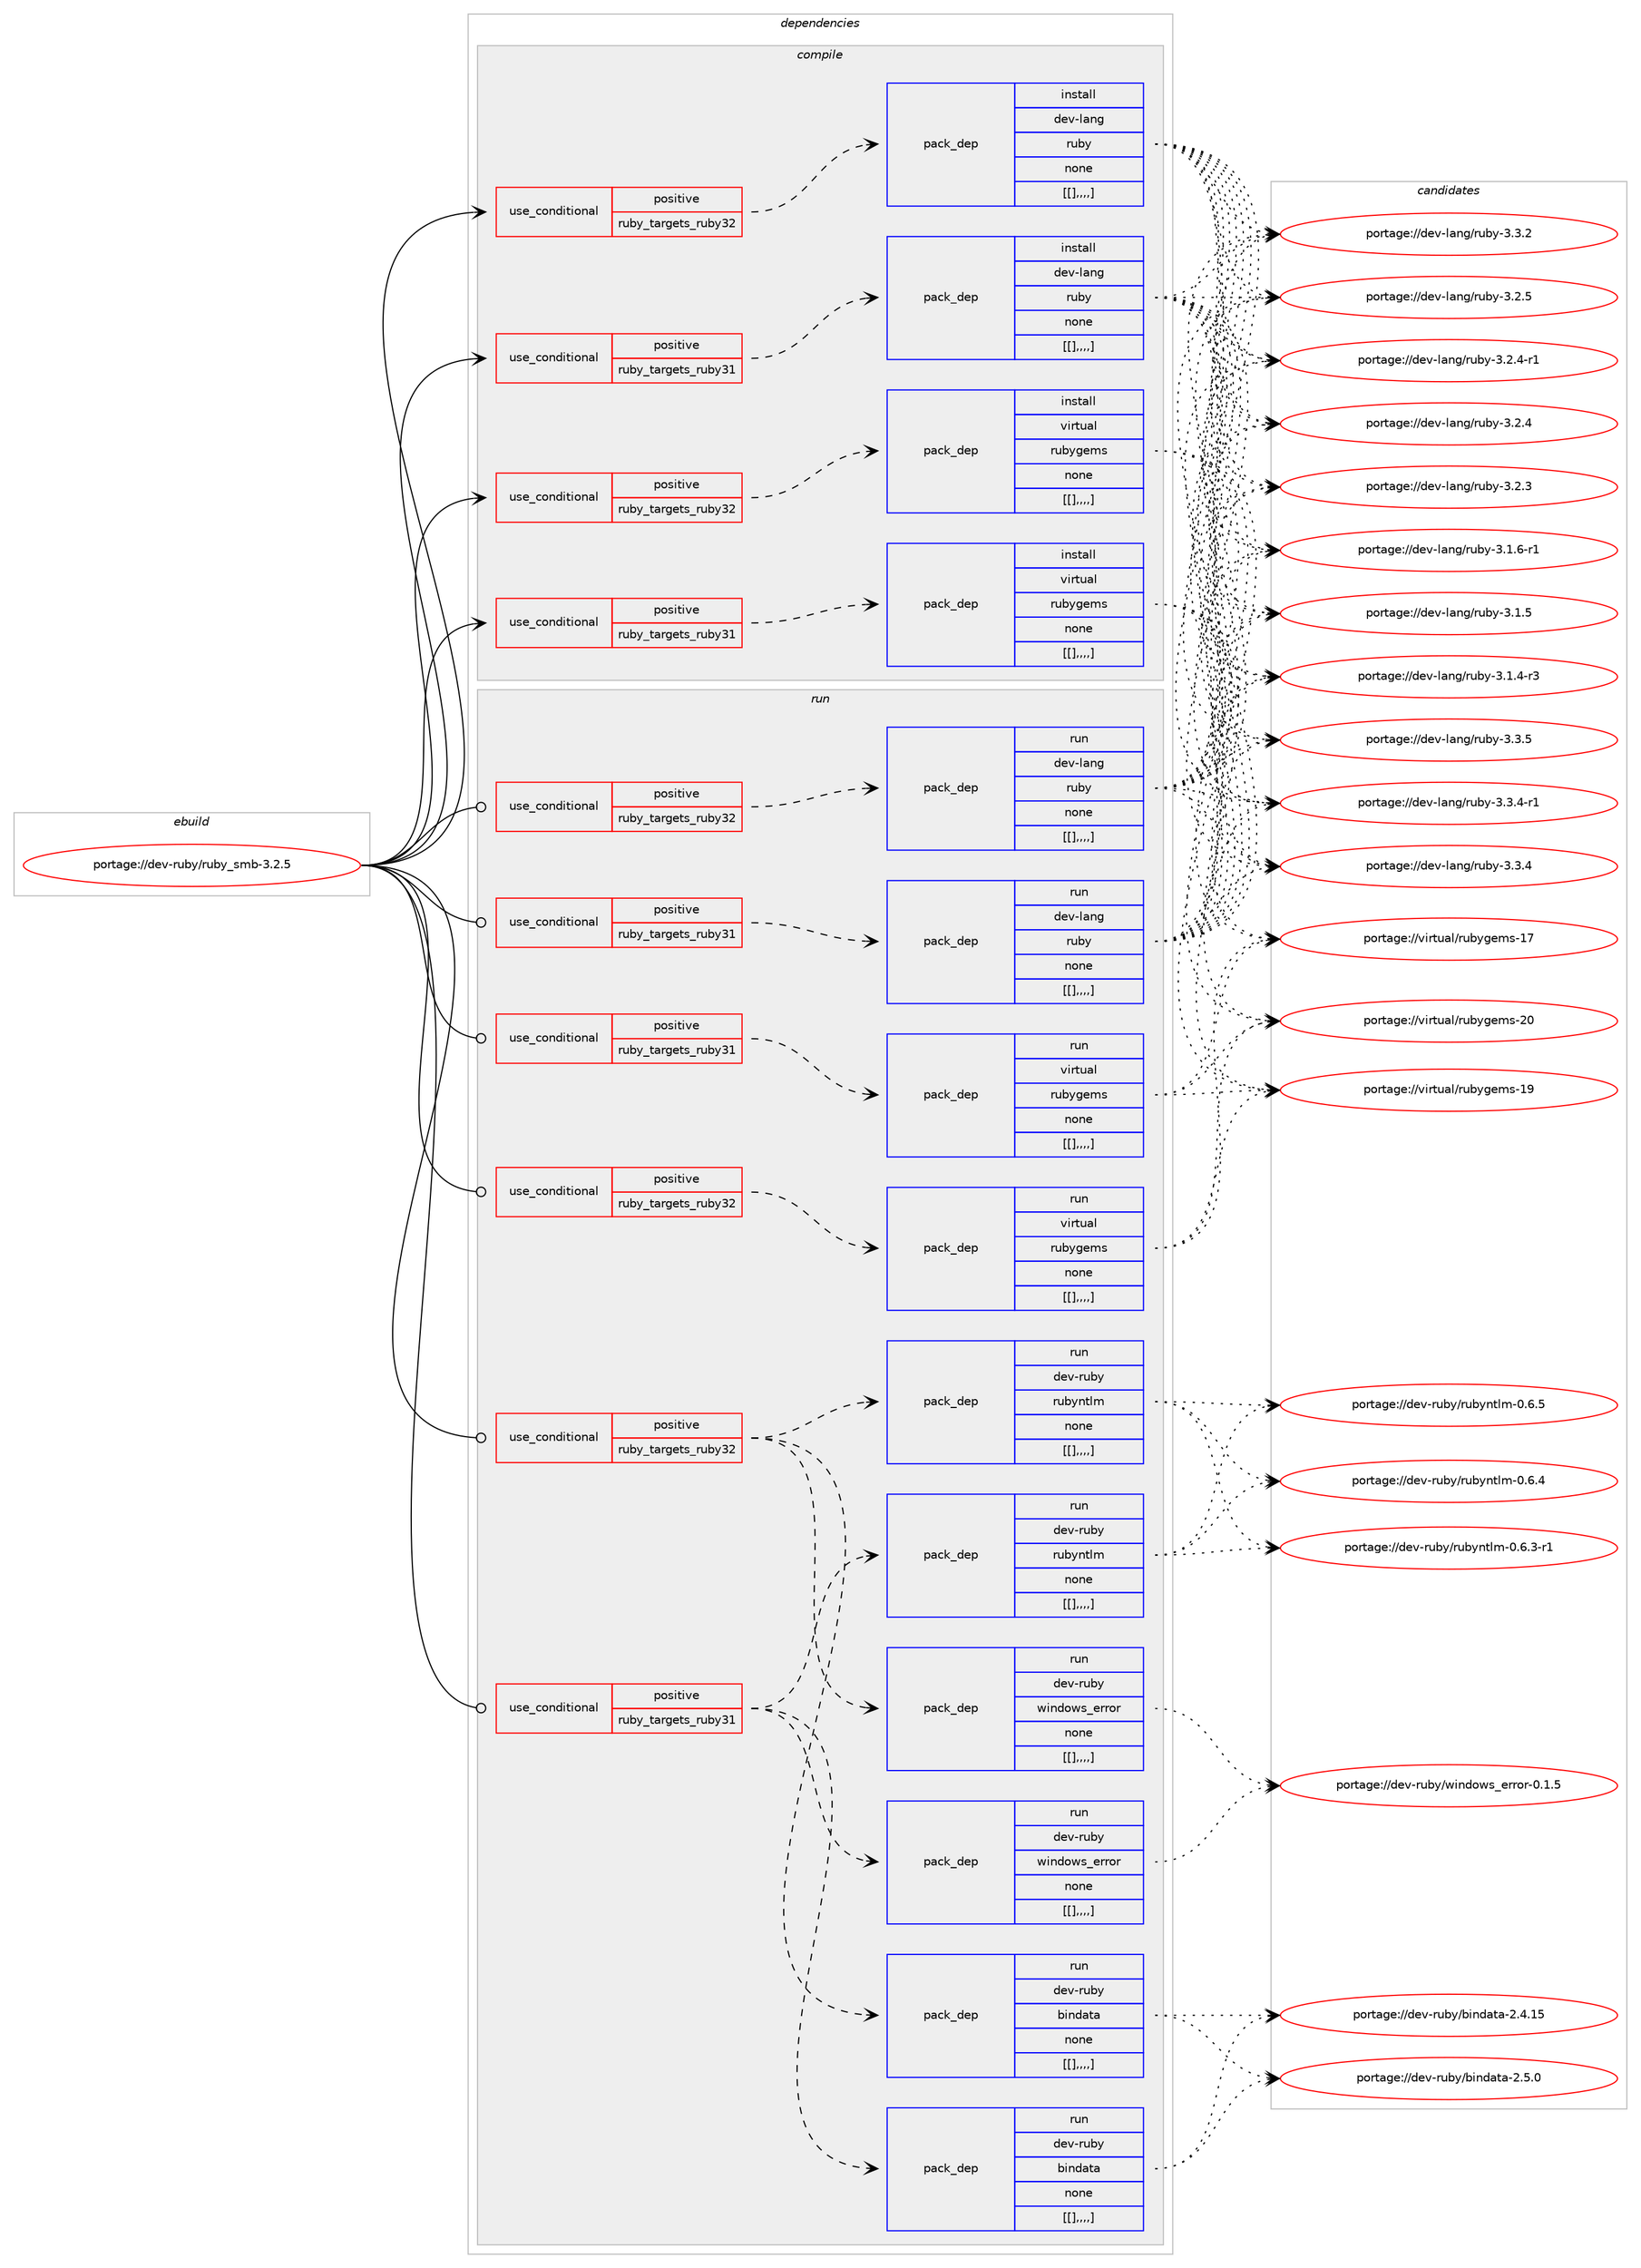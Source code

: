 digraph prolog {

# *************
# Graph options
# *************

newrank=true;
concentrate=true;
compound=true;
graph [rankdir=LR,fontname=Helvetica,fontsize=10,ranksep=1.5];#, ranksep=2.5, nodesep=0.2];
edge  [arrowhead=vee];
node  [fontname=Helvetica,fontsize=10];

# **********
# The ebuild
# **********

subgraph cluster_leftcol {
color=gray;
label=<<i>ebuild</i>>;
id [label="portage://dev-ruby/ruby_smb-3.2.5", color=red, width=4, href="../dev-ruby/ruby_smb-3.2.5.svg"];
}

# ****************
# The dependencies
# ****************

subgraph cluster_midcol {
color=gray;
label=<<i>dependencies</i>>;
subgraph cluster_compile {
fillcolor="#eeeeee";
style=filled;
label=<<i>compile</i>>;
subgraph cond57463 {
dependency205089 [label=<<TABLE BORDER="0" CELLBORDER="1" CELLSPACING="0" CELLPADDING="4"><TR><TD ROWSPAN="3" CELLPADDING="10">use_conditional</TD></TR><TR><TD>positive</TD></TR><TR><TD>ruby_targets_ruby31</TD></TR></TABLE>>, shape=none, color=red];
subgraph pack146249 {
dependency205090 [label=<<TABLE BORDER="0" CELLBORDER="1" CELLSPACING="0" CELLPADDING="4" WIDTH="220"><TR><TD ROWSPAN="6" CELLPADDING="30">pack_dep</TD></TR><TR><TD WIDTH="110">install</TD></TR><TR><TD>dev-lang</TD></TR><TR><TD>ruby</TD></TR><TR><TD>none</TD></TR><TR><TD>[[],,,,]</TD></TR></TABLE>>, shape=none, color=blue];
}
dependency205089:e -> dependency205090:w [weight=20,style="dashed",arrowhead="vee"];
}
id:e -> dependency205089:w [weight=20,style="solid",arrowhead="vee"];
subgraph cond57464 {
dependency205091 [label=<<TABLE BORDER="0" CELLBORDER="1" CELLSPACING="0" CELLPADDING="4"><TR><TD ROWSPAN="3" CELLPADDING="10">use_conditional</TD></TR><TR><TD>positive</TD></TR><TR><TD>ruby_targets_ruby31</TD></TR></TABLE>>, shape=none, color=red];
subgraph pack146250 {
dependency205092 [label=<<TABLE BORDER="0" CELLBORDER="1" CELLSPACING="0" CELLPADDING="4" WIDTH="220"><TR><TD ROWSPAN="6" CELLPADDING="30">pack_dep</TD></TR><TR><TD WIDTH="110">install</TD></TR><TR><TD>virtual</TD></TR><TR><TD>rubygems</TD></TR><TR><TD>none</TD></TR><TR><TD>[[],,,,]</TD></TR></TABLE>>, shape=none, color=blue];
}
dependency205091:e -> dependency205092:w [weight=20,style="dashed",arrowhead="vee"];
}
id:e -> dependency205091:w [weight=20,style="solid",arrowhead="vee"];
subgraph cond57465 {
dependency205093 [label=<<TABLE BORDER="0" CELLBORDER="1" CELLSPACING="0" CELLPADDING="4"><TR><TD ROWSPAN="3" CELLPADDING="10">use_conditional</TD></TR><TR><TD>positive</TD></TR><TR><TD>ruby_targets_ruby32</TD></TR></TABLE>>, shape=none, color=red];
subgraph pack146251 {
dependency205094 [label=<<TABLE BORDER="0" CELLBORDER="1" CELLSPACING="0" CELLPADDING="4" WIDTH="220"><TR><TD ROWSPAN="6" CELLPADDING="30">pack_dep</TD></TR><TR><TD WIDTH="110">install</TD></TR><TR><TD>dev-lang</TD></TR><TR><TD>ruby</TD></TR><TR><TD>none</TD></TR><TR><TD>[[],,,,]</TD></TR></TABLE>>, shape=none, color=blue];
}
dependency205093:e -> dependency205094:w [weight=20,style="dashed",arrowhead="vee"];
}
id:e -> dependency205093:w [weight=20,style="solid",arrowhead="vee"];
subgraph cond57466 {
dependency205095 [label=<<TABLE BORDER="0" CELLBORDER="1" CELLSPACING="0" CELLPADDING="4"><TR><TD ROWSPAN="3" CELLPADDING="10">use_conditional</TD></TR><TR><TD>positive</TD></TR><TR><TD>ruby_targets_ruby32</TD></TR></TABLE>>, shape=none, color=red];
subgraph pack146252 {
dependency205096 [label=<<TABLE BORDER="0" CELLBORDER="1" CELLSPACING="0" CELLPADDING="4" WIDTH="220"><TR><TD ROWSPAN="6" CELLPADDING="30">pack_dep</TD></TR><TR><TD WIDTH="110">install</TD></TR><TR><TD>virtual</TD></TR><TR><TD>rubygems</TD></TR><TR><TD>none</TD></TR><TR><TD>[[],,,,]</TD></TR></TABLE>>, shape=none, color=blue];
}
dependency205095:e -> dependency205096:w [weight=20,style="dashed",arrowhead="vee"];
}
id:e -> dependency205095:w [weight=20,style="solid",arrowhead="vee"];
}
subgraph cluster_compileandrun {
fillcolor="#eeeeee";
style=filled;
label=<<i>compile and run</i>>;
}
subgraph cluster_run {
fillcolor="#eeeeee";
style=filled;
label=<<i>run</i>>;
subgraph cond57467 {
dependency205097 [label=<<TABLE BORDER="0" CELLBORDER="1" CELLSPACING="0" CELLPADDING="4"><TR><TD ROWSPAN="3" CELLPADDING="10">use_conditional</TD></TR><TR><TD>positive</TD></TR><TR><TD>ruby_targets_ruby31</TD></TR></TABLE>>, shape=none, color=red];
subgraph pack146253 {
dependency205098 [label=<<TABLE BORDER="0" CELLBORDER="1" CELLSPACING="0" CELLPADDING="4" WIDTH="220"><TR><TD ROWSPAN="6" CELLPADDING="30">pack_dep</TD></TR><TR><TD WIDTH="110">run</TD></TR><TR><TD>dev-lang</TD></TR><TR><TD>ruby</TD></TR><TR><TD>none</TD></TR><TR><TD>[[],,,,]</TD></TR></TABLE>>, shape=none, color=blue];
}
dependency205097:e -> dependency205098:w [weight=20,style="dashed",arrowhead="vee"];
}
id:e -> dependency205097:w [weight=20,style="solid",arrowhead="odot"];
subgraph cond57468 {
dependency205099 [label=<<TABLE BORDER="0" CELLBORDER="1" CELLSPACING="0" CELLPADDING="4"><TR><TD ROWSPAN="3" CELLPADDING="10">use_conditional</TD></TR><TR><TD>positive</TD></TR><TR><TD>ruby_targets_ruby31</TD></TR></TABLE>>, shape=none, color=red];
subgraph pack146254 {
dependency205100 [label=<<TABLE BORDER="0" CELLBORDER="1" CELLSPACING="0" CELLPADDING="4" WIDTH="220"><TR><TD ROWSPAN="6" CELLPADDING="30">pack_dep</TD></TR><TR><TD WIDTH="110">run</TD></TR><TR><TD>dev-ruby</TD></TR><TR><TD>bindata</TD></TR><TR><TD>none</TD></TR><TR><TD>[[],,,,]</TD></TR></TABLE>>, shape=none, color=blue];
}
dependency205099:e -> dependency205100:w [weight=20,style="dashed",arrowhead="vee"];
subgraph pack146255 {
dependency205101 [label=<<TABLE BORDER="0" CELLBORDER="1" CELLSPACING="0" CELLPADDING="4" WIDTH="220"><TR><TD ROWSPAN="6" CELLPADDING="30">pack_dep</TD></TR><TR><TD WIDTH="110">run</TD></TR><TR><TD>dev-ruby</TD></TR><TR><TD>rubyntlm</TD></TR><TR><TD>none</TD></TR><TR><TD>[[],,,,]</TD></TR></TABLE>>, shape=none, color=blue];
}
dependency205099:e -> dependency205101:w [weight=20,style="dashed",arrowhead="vee"];
subgraph pack146256 {
dependency205102 [label=<<TABLE BORDER="0" CELLBORDER="1" CELLSPACING="0" CELLPADDING="4" WIDTH="220"><TR><TD ROWSPAN="6" CELLPADDING="30">pack_dep</TD></TR><TR><TD WIDTH="110">run</TD></TR><TR><TD>dev-ruby</TD></TR><TR><TD>windows_error</TD></TR><TR><TD>none</TD></TR><TR><TD>[[],,,,]</TD></TR></TABLE>>, shape=none, color=blue];
}
dependency205099:e -> dependency205102:w [weight=20,style="dashed",arrowhead="vee"];
}
id:e -> dependency205099:w [weight=20,style="solid",arrowhead="odot"];
subgraph cond57469 {
dependency205103 [label=<<TABLE BORDER="0" CELLBORDER="1" CELLSPACING="0" CELLPADDING="4"><TR><TD ROWSPAN="3" CELLPADDING="10">use_conditional</TD></TR><TR><TD>positive</TD></TR><TR><TD>ruby_targets_ruby31</TD></TR></TABLE>>, shape=none, color=red];
subgraph pack146257 {
dependency205104 [label=<<TABLE BORDER="0" CELLBORDER="1" CELLSPACING="0" CELLPADDING="4" WIDTH="220"><TR><TD ROWSPAN="6" CELLPADDING="30">pack_dep</TD></TR><TR><TD WIDTH="110">run</TD></TR><TR><TD>virtual</TD></TR><TR><TD>rubygems</TD></TR><TR><TD>none</TD></TR><TR><TD>[[],,,,]</TD></TR></TABLE>>, shape=none, color=blue];
}
dependency205103:e -> dependency205104:w [weight=20,style="dashed",arrowhead="vee"];
}
id:e -> dependency205103:w [weight=20,style="solid",arrowhead="odot"];
subgraph cond57470 {
dependency205105 [label=<<TABLE BORDER="0" CELLBORDER="1" CELLSPACING="0" CELLPADDING="4"><TR><TD ROWSPAN="3" CELLPADDING="10">use_conditional</TD></TR><TR><TD>positive</TD></TR><TR><TD>ruby_targets_ruby32</TD></TR></TABLE>>, shape=none, color=red];
subgraph pack146258 {
dependency205106 [label=<<TABLE BORDER="0" CELLBORDER="1" CELLSPACING="0" CELLPADDING="4" WIDTH="220"><TR><TD ROWSPAN="6" CELLPADDING="30">pack_dep</TD></TR><TR><TD WIDTH="110">run</TD></TR><TR><TD>dev-lang</TD></TR><TR><TD>ruby</TD></TR><TR><TD>none</TD></TR><TR><TD>[[],,,,]</TD></TR></TABLE>>, shape=none, color=blue];
}
dependency205105:e -> dependency205106:w [weight=20,style="dashed",arrowhead="vee"];
}
id:e -> dependency205105:w [weight=20,style="solid",arrowhead="odot"];
subgraph cond57471 {
dependency205107 [label=<<TABLE BORDER="0" CELLBORDER="1" CELLSPACING="0" CELLPADDING="4"><TR><TD ROWSPAN="3" CELLPADDING="10">use_conditional</TD></TR><TR><TD>positive</TD></TR><TR><TD>ruby_targets_ruby32</TD></TR></TABLE>>, shape=none, color=red];
subgraph pack146259 {
dependency205108 [label=<<TABLE BORDER="0" CELLBORDER="1" CELLSPACING="0" CELLPADDING="4" WIDTH="220"><TR><TD ROWSPAN="6" CELLPADDING="30">pack_dep</TD></TR><TR><TD WIDTH="110">run</TD></TR><TR><TD>dev-ruby</TD></TR><TR><TD>bindata</TD></TR><TR><TD>none</TD></TR><TR><TD>[[],,,,]</TD></TR></TABLE>>, shape=none, color=blue];
}
dependency205107:e -> dependency205108:w [weight=20,style="dashed",arrowhead="vee"];
subgraph pack146260 {
dependency205109 [label=<<TABLE BORDER="0" CELLBORDER="1" CELLSPACING="0" CELLPADDING="4" WIDTH="220"><TR><TD ROWSPAN="6" CELLPADDING="30">pack_dep</TD></TR><TR><TD WIDTH="110">run</TD></TR><TR><TD>dev-ruby</TD></TR><TR><TD>rubyntlm</TD></TR><TR><TD>none</TD></TR><TR><TD>[[],,,,]</TD></TR></TABLE>>, shape=none, color=blue];
}
dependency205107:e -> dependency205109:w [weight=20,style="dashed",arrowhead="vee"];
subgraph pack146261 {
dependency205110 [label=<<TABLE BORDER="0" CELLBORDER="1" CELLSPACING="0" CELLPADDING="4" WIDTH="220"><TR><TD ROWSPAN="6" CELLPADDING="30">pack_dep</TD></TR><TR><TD WIDTH="110">run</TD></TR><TR><TD>dev-ruby</TD></TR><TR><TD>windows_error</TD></TR><TR><TD>none</TD></TR><TR><TD>[[],,,,]</TD></TR></TABLE>>, shape=none, color=blue];
}
dependency205107:e -> dependency205110:w [weight=20,style="dashed",arrowhead="vee"];
}
id:e -> dependency205107:w [weight=20,style="solid",arrowhead="odot"];
subgraph cond57472 {
dependency205111 [label=<<TABLE BORDER="0" CELLBORDER="1" CELLSPACING="0" CELLPADDING="4"><TR><TD ROWSPAN="3" CELLPADDING="10">use_conditional</TD></TR><TR><TD>positive</TD></TR><TR><TD>ruby_targets_ruby32</TD></TR></TABLE>>, shape=none, color=red];
subgraph pack146262 {
dependency205112 [label=<<TABLE BORDER="0" CELLBORDER="1" CELLSPACING="0" CELLPADDING="4" WIDTH="220"><TR><TD ROWSPAN="6" CELLPADDING="30">pack_dep</TD></TR><TR><TD WIDTH="110">run</TD></TR><TR><TD>virtual</TD></TR><TR><TD>rubygems</TD></TR><TR><TD>none</TD></TR><TR><TD>[[],,,,]</TD></TR></TABLE>>, shape=none, color=blue];
}
dependency205111:e -> dependency205112:w [weight=20,style="dashed",arrowhead="vee"];
}
id:e -> dependency205111:w [weight=20,style="solid",arrowhead="odot"];
}
}

# **************
# The candidates
# **************

subgraph cluster_choices {
rank=same;
color=gray;
label=<<i>candidates</i>>;

subgraph choice146249 {
color=black;
nodesep=1;
choice10010111845108971101034711411798121455146514653 [label="portage://dev-lang/ruby-3.3.5", color=red, width=4,href="../dev-lang/ruby-3.3.5.svg"];
choice100101118451089711010347114117981214551465146524511449 [label="portage://dev-lang/ruby-3.3.4-r1", color=red, width=4,href="../dev-lang/ruby-3.3.4-r1.svg"];
choice10010111845108971101034711411798121455146514652 [label="portage://dev-lang/ruby-3.3.4", color=red, width=4,href="../dev-lang/ruby-3.3.4.svg"];
choice10010111845108971101034711411798121455146514650 [label="portage://dev-lang/ruby-3.3.2", color=red, width=4,href="../dev-lang/ruby-3.3.2.svg"];
choice10010111845108971101034711411798121455146504653 [label="portage://dev-lang/ruby-3.2.5", color=red, width=4,href="../dev-lang/ruby-3.2.5.svg"];
choice100101118451089711010347114117981214551465046524511449 [label="portage://dev-lang/ruby-3.2.4-r1", color=red, width=4,href="../dev-lang/ruby-3.2.4-r1.svg"];
choice10010111845108971101034711411798121455146504652 [label="portage://dev-lang/ruby-3.2.4", color=red, width=4,href="../dev-lang/ruby-3.2.4.svg"];
choice10010111845108971101034711411798121455146504651 [label="portage://dev-lang/ruby-3.2.3", color=red, width=4,href="../dev-lang/ruby-3.2.3.svg"];
choice100101118451089711010347114117981214551464946544511449 [label="portage://dev-lang/ruby-3.1.6-r1", color=red, width=4,href="../dev-lang/ruby-3.1.6-r1.svg"];
choice10010111845108971101034711411798121455146494653 [label="portage://dev-lang/ruby-3.1.5", color=red, width=4,href="../dev-lang/ruby-3.1.5.svg"];
choice100101118451089711010347114117981214551464946524511451 [label="portage://dev-lang/ruby-3.1.4-r3", color=red, width=4,href="../dev-lang/ruby-3.1.4-r3.svg"];
dependency205090:e -> choice10010111845108971101034711411798121455146514653:w [style=dotted,weight="100"];
dependency205090:e -> choice100101118451089711010347114117981214551465146524511449:w [style=dotted,weight="100"];
dependency205090:e -> choice10010111845108971101034711411798121455146514652:w [style=dotted,weight="100"];
dependency205090:e -> choice10010111845108971101034711411798121455146514650:w [style=dotted,weight="100"];
dependency205090:e -> choice10010111845108971101034711411798121455146504653:w [style=dotted,weight="100"];
dependency205090:e -> choice100101118451089711010347114117981214551465046524511449:w [style=dotted,weight="100"];
dependency205090:e -> choice10010111845108971101034711411798121455146504652:w [style=dotted,weight="100"];
dependency205090:e -> choice10010111845108971101034711411798121455146504651:w [style=dotted,weight="100"];
dependency205090:e -> choice100101118451089711010347114117981214551464946544511449:w [style=dotted,weight="100"];
dependency205090:e -> choice10010111845108971101034711411798121455146494653:w [style=dotted,weight="100"];
dependency205090:e -> choice100101118451089711010347114117981214551464946524511451:w [style=dotted,weight="100"];
}
subgraph choice146250 {
color=black;
nodesep=1;
choice118105114116117971084711411798121103101109115455048 [label="portage://virtual/rubygems-20", color=red, width=4,href="../virtual/rubygems-20.svg"];
choice118105114116117971084711411798121103101109115454957 [label="portage://virtual/rubygems-19", color=red, width=4,href="../virtual/rubygems-19.svg"];
choice118105114116117971084711411798121103101109115454955 [label="portage://virtual/rubygems-17", color=red, width=4,href="../virtual/rubygems-17.svg"];
dependency205092:e -> choice118105114116117971084711411798121103101109115455048:w [style=dotted,weight="100"];
dependency205092:e -> choice118105114116117971084711411798121103101109115454957:w [style=dotted,weight="100"];
dependency205092:e -> choice118105114116117971084711411798121103101109115454955:w [style=dotted,weight="100"];
}
subgraph choice146251 {
color=black;
nodesep=1;
choice10010111845108971101034711411798121455146514653 [label="portage://dev-lang/ruby-3.3.5", color=red, width=4,href="../dev-lang/ruby-3.3.5.svg"];
choice100101118451089711010347114117981214551465146524511449 [label="portage://dev-lang/ruby-3.3.4-r1", color=red, width=4,href="../dev-lang/ruby-3.3.4-r1.svg"];
choice10010111845108971101034711411798121455146514652 [label="portage://dev-lang/ruby-3.3.4", color=red, width=4,href="../dev-lang/ruby-3.3.4.svg"];
choice10010111845108971101034711411798121455146514650 [label="portage://dev-lang/ruby-3.3.2", color=red, width=4,href="../dev-lang/ruby-3.3.2.svg"];
choice10010111845108971101034711411798121455146504653 [label="portage://dev-lang/ruby-3.2.5", color=red, width=4,href="../dev-lang/ruby-3.2.5.svg"];
choice100101118451089711010347114117981214551465046524511449 [label="portage://dev-lang/ruby-3.2.4-r1", color=red, width=4,href="../dev-lang/ruby-3.2.4-r1.svg"];
choice10010111845108971101034711411798121455146504652 [label="portage://dev-lang/ruby-3.2.4", color=red, width=4,href="../dev-lang/ruby-3.2.4.svg"];
choice10010111845108971101034711411798121455146504651 [label="portage://dev-lang/ruby-3.2.3", color=red, width=4,href="../dev-lang/ruby-3.2.3.svg"];
choice100101118451089711010347114117981214551464946544511449 [label="portage://dev-lang/ruby-3.1.6-r1", color=red, width=4,href="../dev-lang/ruby-3.1.6-r1.svg"];
choice10010111845108971101034711411798121455146494653 [label="portage://dev-lang/ruby-3.1.5", color=red, width=4,href="../dev-lang/ruby-3.1.5.svg"];
choice100101118451089711010347114117981214551464946524511451 [label="portage://dev-lang/ruby-3.1.4-r3", color=red, width=4,href="../dev-lang/ruby-3.1.4-r3.svg"];
dependency205094:e -> choice10010111845108971101034711411798121455146514653:w [style=dotted,weight="100"];
dependency205094:e -> choice100101118451089711010347114117981214551465146524511449:w [style=dotted,weight="100"];
dependency205094:e -> choice10010111845108971101034711411798121455146514652:w [style=dotted,weight="100"];
dependency205094:e -> choice10010111845108971101034711411798121455146514650:w [style=dotted,weight="100"];
dependency205094:e -> choice10010111845108971101034711411798121455146504653:w [style=dotted,weight="100"];
dependency205094:e -> choice100101118451089711010347114117981214551465046524511449:w [style=dotted,weight="100"];
dependency205094:e -> choice10010111845108971101034711411798121455146504652:w [style=dotted,weight="100"];
dependency205094:e -> choice10010111845108971101034711411798121455146504651:w [style=dotted,weight="100"];
dependency205094:e -> choice100101118451089711010347114117981214551464946544511449:w [style=dotted,weight="100"];
dependency205094:e -> choice10010111845108971101034711411798121455146494653:w [style=dotted,weight="100"];
dependency205094:e -> choice100101118451089711010347114117981214551464946524511451:w [style=dotted,weight="100"];
}
subgraph choice146252 {
color=black;
nodesep=1;
choice118105114116117971084711411798121103101109115455048 [label="portage://virtual/rubygems-20", color=red, width=4,href="../virtual/rubygems-20.svg"];
choice118105114116117971084711411798121103101109115454957 [label="portage://virtual/rubygems-19", color=red, width=4,href="../virtual/rubygems-19.svg"];
choice118105114116117971084711411798121103101109115454955 [label="portage://virtual/rubygems-17", color=red, width=4,href="../virtual/rubygems-17.svg"];
dependency205096:e -> choice118105114116117971084711411798121103101109115455048:w [style=dotted,weight="100"];
dependency205096:e -> choice118105114116117971084711411798121103101109115454957:w [style=dotted,weight="100"];
dependency205096:e -> choice118105114116117971084711411798121103101109115454955:w [style=dotted,weight="100"];
}
subgraph choice146253 {
color=black;
nodesep=1;
choice10010111845108971101034711411798121455146514653 [label="portage://dev-lang/ruby-3.3.5", color=red, width=4,href="../dev-lang/ruby-3.3.5.svg"];
choice100101118451089711010347114117981214551465146524511449 [label="portage://dev-lang/ruby-3.3.4-r1", color=red, width=4,href="../dev-lang/ruby-3.3.4-r1.svg"];
choice10010111845108971101034711411798121455146514652 [label="portage://dev-lang/ruby-3.3.4", color=red, width=4,href="../dev-lang/ruby-3.3.4.svg"];
choice10010111845108971101034711411798121455146514650 [label="portage://dev-lang/ruby-3.3.2", color=red, width=4,href="../dev-lang/ruby-3.3.2.svg"];
choice10010111845108971101034711411798121455146504653 [label="portage://dev-lang/ruby-3.2.5", color=red, width=4,href="../dev-lang/ruby-3.2.5.svg"];
choice100101118451089711010347114117981214551465046524511449 [label="portage://dev-lang/ruby-3.2.4-r1", color=red, width=4,href="../dev-lang/ruby-3.2.4-r1.svg"];
choice10010111845108971101034711411798121455146504652 [label="portage://dev-lang/ruby-3.2.4", color=red, width=4,href="../dev-lang/ruby-3.2.4.svg"];
choice10010111845108971101034711411798121455146504651 [label="portage://dev-lang/ruby-3.2.3", color=red, width=4,href="../dev-lang/ruby-3.2.3.svg"];
choice100101118451089711010347114117981214551464946544511449 [label="portage://dev-lang/ruby-3.1.6-r1", color=red, width=4,href="../dev-lang/ruby-3.1.6-r1.svg"];
choice10010111845108971101034711411798121455146494653 [label="portage://dev-lang/ruby-3.1.5", color=red, width=4,href="../dev-lang/ruby-3.1.5.svg"];
choice100101118451089711010347114117981214551464946524511451 [label="portage://dev-lang/ruby-3.1.4-r3", color=red, width=4,href="../dev-lang/ruby-3.1.4-r3.svg"];
dependency205098:e -> choice10010111845108971101034711411798121455146514653:w [style=dotted,weight="100"];
dependency205098:e -> choice100101118451089711010347114117981214551465146524511449:w [style=dotted,weight="100"];
dependency205098:e -> choice10010111845108971101034711411798121455146514652:w [style=dotted,weight="100"];
dependency205098:e -> choice10010111845108971101034711411798121455146514650:w [style=dotted,weight="100"];
dependency205098:e -> choice10010111845108971101034711411798121455146504653:w [style=dotted,weight="100"];
dependency205098:e -> choice100101118451089711010347114117981214551465046524511449:w [style=dotted,weight="100"];
dependency205098:e -> choice10010111845108971101034711411798121455146504652:w [style=dotted,weight="100"];
dependency205098:e -> choice10010111845108971101034711411798121455146504651:w [style=dotted,weight="100"];
dependency205098:e -> choice100101118451089711010347114117981214551464946544511449:w [style=dotted,weight="100"];
dependency205098:e -> choice10010111845108971101034711411798121455146494653:w [style=dotted,weight="100"];
dependency205098:e -> choice100101118451089711010347114117981214551464946524511451:w [style=dotted,weight="100"];
}
subgraph choice146254 {
color=black;
nodesep=1;
choice100101118451141179812147981051101009711697455046534648 [label="portage://dev-ruby/bindata-2.5.0", color=red, width=4,href="../dev-ruby/bindata-2.5.0.svg"];
choice10010111845114117981214798105110100971169745504652464953 [label="portage://dev-ruby/bindata-2.4.15", color=red, width=4,href="../dev-ruby/bindata-2.4.15.svg"];
dependency205100:e -> choice100101118451141179812147981051101009711697455046534648:w [style=dotted,weight="100"];
dependency205100:e -> choice10010111845114117981214798105110100971169745504652464953:w [style=dotted,weight="100"];
}
subgraph choice146255 {
color=black;
nodesep=1;
choice10010111845114117981214711411798121110116108109454846544653 [label="portage://dev-ruby/rubyntlm-0.6.5", color=red, width=4,href="../dev-ruby/rubyntlm-0.6.5.svg"];
choice10010111845114117981214711411798121110116108109454846544652 [label="portage://dev-ruby/rubyntlm-0.6.4", color=red, width=4,href="../dev-ruby/rubyntlm-0.6.4.svg"];
choice100101118451141179812147114117981211101161081094548465446514511449 [label="portage://dev-ruby/rubyntlm-0.6.3-r1", color=red, width=4,href="../dev-ruby/rubyntlm-0.6.3-r1.svg"];
dependency205101:e -> choice10010111845114117981214711411798121110116108109454846544653:w [style=dotted,weight="100"];
dependency205101:e -> choice10010111845114117981214711411798121110116108109454846544652:w [style=dotted,weight="100"];
dependency205101:e -> choice100101118451141179812147114117981211101161081094548465446514511449:w [style=dotted,weight="100"];
}
subgraph choice146256 {
color=black;
nodesep=1;
choice10010111845114117981214711910511010011111911595101114114111114454846494653 [label="portage://dev-ruby/windows_error-0.1.5", color=red, width=4,href="../dev-ruby/windows_error-0.1.5.svg"];
dependency205102:e -> choice10010111845114117981214711910511010011111911595101114114111114454846494653:w [style=dotted,weight="100"];
}
subgraph choice146257 {
color=black;
nodesep=1;
choice118105114116117971084711411798121103101109115455048 [label="portage://virtual/rubygems-20", color=red, width=4,href="../virtual/rubygems-20.svg"];
choice118105114116117971084711411798121103101109115454957 [label="portage://virtual/rubygems-19", color=red, width=4,href="../virtual/rubygems-19.svg"];
choice118105114116117971084711411798121103101109115454955 [label="portage://virtual/rubygems-17", color=red, width=4,href="../virtual/rubygems-17.svg"];
dependency205104:e -> choice118105114116117971084711411798121103101109115455048:w [style=dotted,weight="100"];
dependency205104:e -> choice118105114116117971084711411798121103101109115454957:w [style=dotted,weight="100"];
dependency205104:e -> choice118105114116117971084711411798121103101109115454955:w [style=dotted,weight="100"];
}
subgraph choice146258 {
color=black;
nodesep=1;
choice10010111845108971101034711411798121455146514653 [label="portage://dev-lang/ruby-3.3.5", color=red, width=4,href="../dev-lang/ruby-3.3.5.svg"];
choice100101118451089711010347114117981214551465146524511449 [label="portage://dev-lang/ruby-3.3.4-r1", color=red, width=4,href="../dev-lang/ruby-3.3.4-r1.svg"];
choice10010111845108971101034711411798121455146514652 [label="portage://dev-lang/ruby-3.3.4", color=red, width=4,href="../dev-lang/ruby-3.3.4.svg"];
choice10010111845108971101034711411798121455146514650 [label="portage://dev-lang/ruby-3.3.2", color=red, width=4,href="../dev-lang/ruby-3.3.2.svg"];
choice10010111845108971101034711411798121455146504653 [label="portage://dev-lang/ruby-3.2.5", color=red, width=4,href="../dev-lang/ruby-3.2.5.svg"];
choice100101118451089711010347114117981214551465046524511449 [label="portage://dev-lang/ruby-3.2.4-r1", color=red, width=4,href="../dev-lang/ruby-3.2.4-r1.svg"];
choice10010111845108971101034711411798121455146504652 [label="portage://dev-lang/ruby-3.2.4", color=red, width=4,href="../dev-lang/ruby-3.2.4.svg"];
choice10010111845108971101034711411798121455146504651 [label="portage://dev-lang/ruby-3.2.3", color=red, width=4,href="../dev-lang/ruby-3.2.3.svg"];
choice100101118451089711010347114117981214551464946544511449 [label="portage://dev-lang/ruby-3.1.6-r1", color=red, width=4,href="../dev-lang/ruby-3.1.6-r1.svg"];
choice10010111845108971101034711411798121455146494653 [label="portage://dev-lang/ruby-3.1.5", color=red, width=4,href="../dev-lang/ruby-3.1.5.svg"];
choice100101118451089711010347114117981214551464946524511451 [label="portage://dev-lang/ruby-3.1.4-r3", color=red, width=4,href="../dev-lang/ruby-3.1.4-r3.svg"];
dependency205106:e -> choice10010111845108971101034711411798121455146514653:w [style=dotted,weight="100"];
dependency205106:e -> choice100101118451089711010347114117981214551465146524511449:w [style=dotted,weight="100"];
dependency205106:e -> choice10010111845108971101034711411798121455146514652:w [style=dotted,weight="100"];
dependency205106:e -> choice10010111845108971101034711411798121455146514650:w [style=dotted,weight="100"];
dependency205106:e -> choice10010111845108971101034711411798121455146504653:w [style=dotted,weight="100"];
dependency205106:e -> choice100101118451089711010347114117981214551465046524511449:w [style=dotted,weight="100"];
dependency205106:e -> choice10010111845108971101034711411798121455146504652:w [style=dotted,weight="100"];
dependency205106:e -> choice10010111845108971101034711411798121455146504651:w [style=dotted,weight="100"];
dependency205106:e -> choice100101118451089711010347114117981214551464946544511449:w [style=dotted,weight="100"];
dependency205106:e -> choice10010111845108971101034711411798121455146494653:w [style=dotted,weight="100"];
dependency205106:e -> choice100101118451089711010347114117981214551464946524511451:w [style=dotted,weight="100"];
}
subgraph choice146259 {
color=black;
nodesep=1;
choice100101118451141179812147981051101009711697455046534648 [label="portage://dev-ruby/bindata-2.5.0", color=red, width=4,href="../dev-ruby/bindata-2.5.0.svg"];
choice10010111845114117981214798105110100971169745504652464953 [label="portage://dev-ruby/bindata-2.4.15", color=red, width=4,href="../dev-ruby/bindata-2.4.15.svg"];
dependency205108:e -> choice100101118451141179812147981051101009711697455046534648:w [style=dotted,weight="100"];
dependency205108:e -> choice10010111845114117981214798105110100971169745504652464953:w [style=dotted,weight="100"];
}
subgraph choice146260 {
color=black;
nodesep=1;
choice10010111845114117981214711411798121110116108109454846544653 [label="portage://dev-ruby/rubyntlm-0.6.5", color=red, width=4,href="../dev-ruby/rubyntlm-0.6.5.svg"];
choice10010111845114117981214711411798121110116108109454846544652 [label="portage://dev-ruby/rubyntlm-0.6.4", color=red, width=4,href="../dev-ruby/rubyntlm-0.6.4.svg"];
choice100101118451141179812147114117981211101161081094548465446514511449 [label="portage://dev-ruby/rubyntlm-0.6.3-r1", color=red, width=4,href="../dev-ruby/rubyntlm-0.6.3-r1.svg"];
dependency205109:e -> choice10010111845114117981214711411798121110116108109454846544653:w [style=dotted,weight="100"];
dependency205109:e -> choice10010111845114117981214711411798121110116108109454846544652:w [style=dotted,weight="100"];
dependency205109:e -> choice100101118451141179812147114117981211101161081094548465446514511449:w [style=dotted,weight="100"];
}
subgraph choice146261 {
color=black;
nodesep=1;
choice10010111845114117981214711910511010011111911595101114114111114454846494653 [label="portage://dev-ruby/windows_error-0.1.5", color=red, width=4,href="../dev-ruby/windows_error-0.1.5.svg"];
dependency205110:e -> choice10010111845114117981214711910511010011111911595101114114111114454846494653:w [style=dotted,weight="100"];
}
subgraph choice146262 {
color=black;
nodesep=1;
choice118105114116117971084711411798121103101109115455048 [label="portage://virtual/rubygems-20", color=red, width=4,href="../virtual/rubygems-20.svg"];
choice118105114116117971084711411798121103101109115454957 [label="portage://virtual/rubygems-19", color=red, width=4,href="../virtual/rubygems-19.svg"];
choice118105114116117971084711411798121103101109115454955 [label="portage://virtual/rubygems-17", color=red, width=4,href="../virtual/rubygems-17.svg"];
dependency205112:e -> choice118105114116117971084711411798121103101109115455048:w [style=dotted,weight="100"];
dependency205112:e -> choice118105114116117971084711411798121103101109115454957:w [style=dotted,weight="100"];
dependency205112:e -> choice118105114116117971084711411798121103101109115454955:w [style=dotted,weight="100"];
}
}

}
